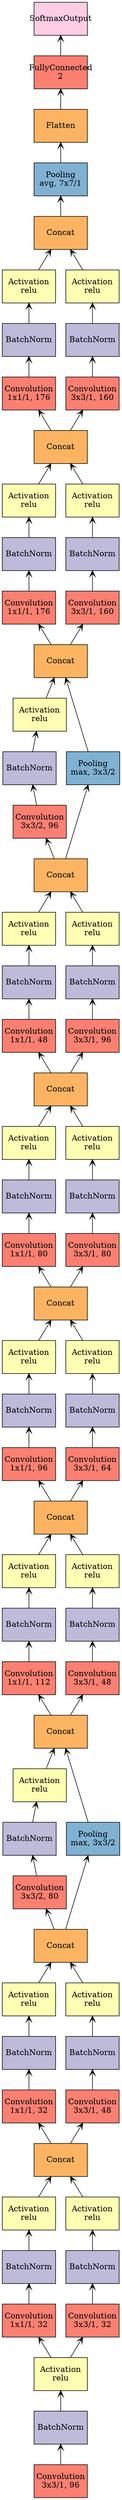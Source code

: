 digraph plot {
	convolution0 [label="Convolution
3x3/1, 96" fillcolor="#fb8072" fixedsize=true height=0.8034 shape=box style=filled width=1.3]
	batchnorm0 [label=BatchNorm fillcolor="#bebada" fixedsize=true height=0.8034 shape=box style=filled width=1.3]
	activation0 [label="Activation
relu" fillcolor="#ffffb3" fixedsize=true height=0.8034 shape=box style=filled width=1.3]
	convolution1 [label="Convolution
1x1/1, 32" fillcolor="#fb8072" fixedsize=true height=0.8034 shape=box style=filled width=1.3]
	batchnorm1 [label=BatchNorm fillcolor="#bebada" fixedsize=true height=0.8034 shape=box style=filled width=1.3]
	activation1 [label="Activation
relu" fillcolor="#ffffb3" fixedsize=true height=0.8034 shape=box style=filled width=1.3]
	convolution2 [label="Convolution
3x3/1, 32" fillcolor="#fb8072" fixedsize=true height=0.8034 shape=box style=filled width=1.3]
	batchnorm2 [label=BatchNorm fillcolor="#bebada" fixedsize=true height=0.8034 shape=box style=filled width=1.3]
	activation2 [label="Activation
relu" fillcolor="#ffffb3" fixedsize=true height=0.8034 shape=box style=filled width=1.3]
	concat0 [label=Concat fillcolor="#fdb462" fixedsize=true height=0.8034 shape=box style=filled width=1.3]
	convolution3 [label="Convolution
1x1/1, 32" fillcolor="#fb8072" fixedsize=true height=0.8034 shape=box style=filled width=1.3]
	batchnorm3 [label=BatchNorm fillcolor="#bebada" fixedsize=true height=0.8034 shape=box style=filled width=1.3]
	activation3 [label="Activation
relu" fillcolor="#ffffb3" fixedsize=true height=0.8034 shape=box style=filled width=1.3]
	convolution4 [label="Convolution
3x3/1, 48" fillcolor="#fb8072" fixedsize=true height=0.8034 shape=box style=filled width=1.3]
	batchnorm4 [label=BatchNorm fillcolor="#bebada" fixedsize=true height=0.8034 shape=box style=filled width=1.3]
	activation4 [label="Activation
relu" fillcolor="#ffffb3" fixedsize=true height=0.8034 shape=box style=filled width=1.3]
	concat1 [label=Concat fillcolor="#fdb462" fixedsize=true height=0.8034 shape=box style=filled width=1.3]
	convolution5 [label="Convolution
3x3/2, 80" fillcolor="#fb8072" fixedsize=true height=0.8034 shape=box style=filled width=1.3]
	batchnorm5 [label=BatchNorm fillcolor="#bebada" fixedsize=true height=0.8034 shape=box style=filled width=1.3]
	activation5 [label="Activation
relu" fillcolor="#ffffb3" fixedsize=true height=0.8034 shape=box style=filled width=1.3]
	pooling0 [label="Pooling
max, 3x3/2" fillcolor="#80b1d3" fixedsize=true height=0.8034 shape=box style=filled width=1.3]
	concat2 [label=Concat fillcolor="#fdb462" fixedsize=true height=0.8034 shape=box style=filled width=1.3]
	convolution6 [label="Convolution
1x1/1, 112" fillcolor="#fb8072" fixedsize=true height=0.8034 shape=box style=filled width=1.3]
	batchnorm6 [label=BatchNorm fillcolor="#bebada" fixedsize=true height=0.8034 shape=box style=filled width=1.3]
	activation6 [label="Activation
relu" fillcolor="#ffffb3" fixedsize=true height=0.8034 shape=box style=filled width=1.3]
	convolution7 [label="Convolution
3x3/1, 48" fillcolor="#fb8072" fixedsize=true height=0.8034 shape=box style=filled width=1.3]
	batchnorm7 [label=BatchNorm fillcolor="#bebada" fixedsize=true height=0.8034 shape=box style=filled width=1.3]
	activation7 [label="Activation
relu" fillcolor="#ffffb3" fixedsize=true height=0.8034 shape=box style=filled width=1.3]
	concat3 [label=Concat fillcolor="#fdb462" fixedsize=true height=0.8034 shape=box style=filled width=1.3]
	convolution8 [label="Convolution
1x1/1, 96" fillcolor="#fb8072" fixedsize=true height=0.8034 shape=box style=filled width=1.3]
	batchnorm8 [label=BatchNorm fillcolor="#bebada" fixedsize=true height=0.8034 shape=box style=filled width=1.3]
	activation8 [label="Activation
relu" fillcolor="#ffffb3" fixedsize=true height=0.8034 shape=box style=filled width=1.3]
	convolution9 [label="Convolution
3x3/1, 64" fillcolor="#fb8072" fixedsize=true height=0.8034 shape=box style=filled width=1.3]
	batchnorm9 [label=BatchNorm fillcolor="#bebada" fixedsize=true height=0.8034 shape=box style=filled width=1.3]
	activation9 [label="Activation
relu" fillcolor="#ffffb3" fixedsize=true height=0.8034 shape=box style=filled width=1.3]
	concat4 [label=Concat fillcolor="#fdb462" fixedsize=true height=0.8034 shape=box style=filled width=1.3]
	convolution10 [label="Convolution
1x1/1, 80" fillcolor="#fb8072" fixedsize=true height=0.8034 shape=box style=filled width=1.3]
	batchnorm10 [label=BatchNorm fillcolor="#bebada" fixedsize=true height=0.8034 shape=box style=filled width=1.3]
	activation10 [label="Activation
relu" fillcolor="#ffffb3" fixedsize=true height=0.8034 shape=box style=filled width=1.3]
	convolution11 [label="Convolution
3x3/1, 80" fillcolor="#fb8072" fixedsize=true height=0.8034 shape=box style=filled width=1.3]
	batchnorm11 [label=BatchNorm fillcolor="#bebada" fixedsize=true height=0.8034 shape=box style=filled width=1.3]
	activation11 [label="Activation
relu" fillcolor="#ffffb3" fixedsize=true height=0.8034 shape=box style=filled width=1.3]
	concat5 [label=Concat fillcolor="#fdb462" fixedsize=true height=0.8034 shape=box style=filled width=1.3]
	convolution12 [label="Convolution
1x1/1, 48" fillcolor="#fb8072" fixedsize=true height=0.8034 shape=box style=filled width=1.3]
	batchnorm12 [label=BatchNorm fillcolor="#bebada" fixedsize=true height=0.8034 shape=box style=filled width=1.3]
	activation12 [label="Activation
relu" fillcolor="#ffffb3" fixedsize=true height=0.8034 shape=box style=filled width=1.3]
	convolution13 [label="Convolution
3x3/1, 96" fillcolor="#fb8072" fixedsize=true height=0.8034 shape=box style=filled width=1.3]
	batchnorm13 [label=BatchNorm fillcolor="#bebada" fixedsize=true height=0.8034 shape=box style=filled width=1.3]
	activation13 [label="Activation
relu" fillcolor="#ffffb3" fixedsize=true height=0.8034 shape=box style=filled width=1.3]
	concat6 [label=Concat fillcolor="#fdb462" fixedsize=true height=0.8034 shape=box style=filled width=1.3]
	convolution14 [label="Convolution
3x3/2, 96" fillcolor="#fb8072" fixedsize=true height=0.8034 shape=box style=filled width=1.3]
	batchnorm14 [label=BatchNorm fillcolor="#bebada" fixedsize=true height=0.8034 shape=box style=filled width=1.3]
	activation14 [label="Activation
relu" fillcolor="#ffffb3" fixedsize=true height=0.8034 shape=box style=filled width=1.3]
	pooling1 [label="Pooling
max, 3x3/2" fillcolor="#80b1d3" fixedsize=true height=0.8034 shape=box style=filled width=1.3]
	concat7 [label=Concat fillcolor="#fdb462" fixedsize=true height=0.8034 shape=box style=filled width=1.3]
	convolution15 [label="Convolution
1x1/1, 176" fillcolor="#fb8072" fixedsize=true height=0.8034 shape=box style=filled width=1.3]
	batchnorm15 [label=BatchNorm fillcolor="#bebada" fixedsize=true height=0.8034 shape=box style=filled width=1.3]
	activation15 [label="Activation
relu" fillcolor="#ffffb3" fixedsize=true height=0.8034 shape=box style=filled width=1.3]
	convolution16 [label="Convolution
3x3/1, 160" fillcolor="#fb8072" fixedsize=true height=0.8034 shape=box style=filled width=1.3]
	batchnorm16 [label=BatchNorm fillcolor="#bebada" fixedsize=true height=0.8034 shape=box style=filled width=1.3]
	activation16 [label="Activation
relu" fillcolor="#ffffb3" fixedsize=true height=0.8034 shape=box style=filled width=1.3]
	concat8 [label=Concat fillcolor="#fdb462" fixedsize=true height=0.8034 shape=box style=filled width=1.3]
	convolution17 [label="Convolution
1x1/1, 176" fillcolor="#fb8072" fixedsize=true height=0.8034 shape=box style=filled width=1.3]
	batchnorm17 [label=BatchNorm fillcolor="#bebada" fixedsize=true height=0.8034 shape=box style=filled width=1.3]
	activation17 [label="Activation
relu" fillcolor="#ffffb3" fixedsize=true height=0.8034 shape=box style=filled width=1.3]
	convolution18 [label="Convolution
3x3/1, 160" fillcolor="#fb8072" fixedsize=true height=0.8034 shape=box style=filled width=1.3]
	batchnorm18 [label=BatchNorm fillcolor="#bebada" fixedsize=true height=0.8034 shape=box style=filled width=1.3]
	activation18 [label="Activation
relu" fillcolor="#ffffb3" fixedsize=true height=0.8034 shape=box style=filled width=1.3]
	concat9 [label=Concat fillcolor="#fdb462" fixedsize=true height=0.8034 shape=box style=filled width=1.3]
	global_pool [label="Pooling
avg, 7x7/1" fillcolor="#80b1d3" fixedsize=true height=0.8034 shape=box style=filled width=1.3]
	flatten1 [label=Flatten fillcolor="#fdb462" fixedsize=true height=0.8034 shape=box style=filled width=1.3]
	fc1 [label="FullyConnected
2" fillcolor="#fb8072" fixedsize=true height=0.8034 shape=box style=filled width=1.3]
	softmax [label=SoftmaxOutput fillcolor="#fccde5" fixedsize=true height=0.8034 shape=box style=filled width=1.3]
		batchnorm0 -> convolution0 [arrowtail=open dir=back]
		activation0 -> batchnorm0 [arrowtail=open dir=back]
		convolution1 -> activation0 [arrowtail=open dir=back]
		batchnorm1 -> convolution1 [arrowtail=open dir=back]
		activation1 -> batchnorm1 [arrowtail=open dir=back]
		convolution2 -> activation0 [arrowtail=open dir=back]
		batchnorm2 -> convolution2 [arrowtail=open dir=back]
		activation2 -> batchnorm2 [arrowtail=open dir=back]
		concat0 -> activation1 [arrowtail=open dir=back]
		concat0 -> activation2 [arrowtail=open dir=back]
		convolution3 -> concat0 [arrowtail=open dir=back]
		batchnorm3 -> convolution3 [arrowtail=open dir=back]
		activation3 -> batchnorm3 [arrowtail=open dir=back]
		convolution4 -> concat0 [arrowtail=open dir=back]
		batchnorm4 -> convolution4 [arrowtail=open dir=back]
		activation4 -> batchnorm4 [arrowtail=open dir=back]
		concat1 -> activation3 [arrowtail=open dir=back]
		concat1 -> activation4 [arrowtail=open dir=back]
		convolution5 -> concat1 [arrowtail=open dir=back]
		batchnorm5 -> convolution5 [arrowtail=open dir=back]
		activation5 -> batchnorm5 [arrowtail=open dir=back]
		pooling0 -> concat1 [arrowtail=open dir=back]
		concat2 -> activation5 [arrowtail=open dir=back]
		concat2 -> pooling0 [arrowtail=open dir=back]
		convolution6 -> concat2 [arrowtail=open dir=back]
		batchnorm6 -> convolution6 [arrowtail=open dir=back]
		activation6 -> batchnorm6 [arrowtail=open dir=back]
		convolution7 -> concat2 [arrowtail=open dir=back]
		batchnorm7 -> convolution7 [arrowtail=open dir=back]
		activation7 -> batchnorm7 [arrowtail=open dir=back]
		concat3 -> activation6 [arrowtail=open dir=back]
		concat3 -> activation7 [arrowtail=open dir=back]
		convolution8 -> concat3 [arrowtail=open dir=back]
		batchnorm8 -> convolution8 [arrowtail=open dir=back]
		activation8 -> batchnorm8 [arrowtail=open dir=back]
		convolution9 -> concat3 [arrowtail=open dir=back]
		batchnorm9 -> convolution9 [arrowtail=open dir=back]
		activation9 -> batchnorm9 [arrowtail=open dir=back]
		concat4 -> activation8 [arrowtail=open dir=back]
		concat4 -> activation9 [arrowtail=open dir=back]
		convolution10 -> concat4 [arrowtail=open dir=back]
		batchnorm10 -> convolution10 [arrowtail=open dir=back]
		activation10 -> batchnorm10 [arrowtail=open dir=back]
		convolution11 -> concat4 [arrowtail=open dir=back]
		batchnorm11 -> convolution11 [arrowtail=open dir=back]
		activation11 -> batchnorm11 [arrowtail=open dir=back]
		concat5 -> activation10 [arrowtail=open dir=back]
		concat5 -> activation11 [arrowtail=open dir=back]
		convolution12 -> concat5 [arrowtail=open dir=back]
		batchnorm12 -> convolution12 [arrowtail=open dir=back]
		activation12 -> batchnorm12 [arrowtail=open dir=back]
		convolution13 -> concat5 [arrowtail=open dir=back]
		batchnorm13 -> convolution13 [arrowtail=open dir=back]
		activation13 -> batchnorm13 [arrowtail=open dir=back]
		concat6 -> activation12 [arrowtail=open dir=back]
		concat6 -> activation13 [arrowtail=open dir=back]
		convolution14 -> concat6 [arrowtail=open dir=back]
		batchnorm14 -> convolution14 [arrowtail=open dir=back]
		activation14 -> batchnorm14 [arrowtail=open dir=back]
		pooling1 -> concat6 [arrowtail=open dir=back]
		concat7 -> activation14 [arrowtail=open dir=back]
		concat7 -> pooling1 [arrowtail=open dir=back]
		convolution15 -> concat7 [arrowtail=open dir=back]
		batchnorm15 -> convolution15 [arrowtail=open dir=back]
		activation15 -> batchnorm15 [arrowtail=open dir=back]
		convolution16 -> concat7 [arrowtail=open dir=back]
		batchnorm16 -> convolution16 [arrowtail=open dir=back]
		activation16 -> batchnorm16 [arrowtail=open dir=back]
		concat8 -> activation15 [arrowtail=open dir=back]
		concat8 -> activation16 [arrowtail=open dir=back]
		convolution17 -> concat8 [arrowtail=open dir=back]
		batchnorm17 -> convolution17 [arrowtail=open dir=back]
		activation17 -> batchnorm17 [arrowtail=open dir=back]
		convolution18 -> concat8 [arrowtail=open dir=back]
		batchnorm18 -> convolution18 [arrowtail=open dir=back]
		activation18 -> batchnorm18 [arrowtail=open dir=back]
		concat9 -> activation17 [arrowtail=open dir=back]
		concat9 -> activation18 [arrowtail=open dir=back]
		global_pool -> concat9 [arrowtail=open dir=back]
		flatten1 -> global_pool [arrowtail=open dir=back]
		fc1 -> flatten1 [arrowtail=open dir=back]
		softmax -> fc1 [arrowtail=open dir=back]
}